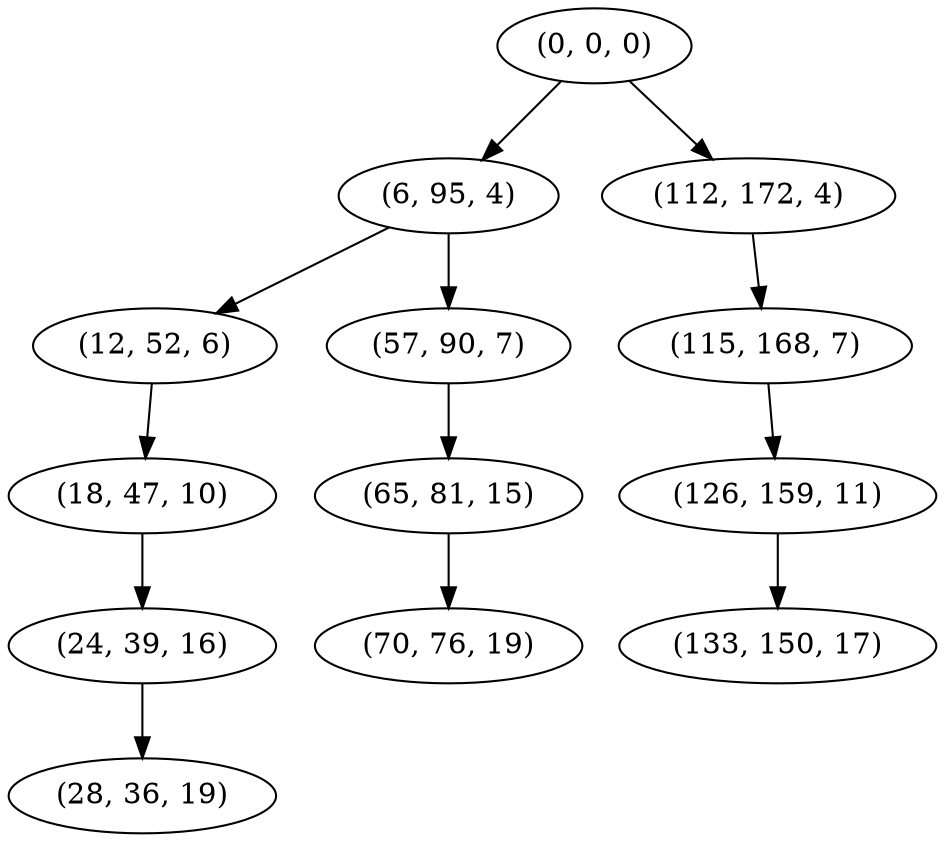 digraph tree {
    "(0, 0, 0)";
    "(6, 95, 4)";
    "(12, 52, 6)";
    "(18, 47, 10)";
    "(24, 39, 16)";
    "(28, 36, 19)";
    "(57, 90, 7)";
    "(65, 81, 15)";
    "(70, 76, 19)";
    "(112, 172, 4)";
    "(115, 168, 7)";
    "(126, 159, 11)";
    "(133, 150, 17)";
    "(0, 0, 0)" -> "(6, 95, 4)";
    "(0, 0, 0)" -> "(112, 172, 4)";
    "(6, 95, 4)" -> "(12, 52, 6)";
    "(6, 95, 4)" -> "(57, 90, 7)";
    "(12, 52, 6)" -> "(18, 47, 10)";
    "(18, 47, 10)" -> "(24, 39, 16)";
    "(24, 39, 16)" -> "(28, 36, 19)";
    "(57, 90, 7)" -> "(65, 81, 15)";
    "(65, 81, 15)" -> "(70, 76, 19)";
    "(112, 172, 4)" -> "(115, 168, 7)";
    "(115, 168, 7)" -> "(126, 159, 11)";
    "(126, 159, 11)" -> "(133, 150, 17)";
}
